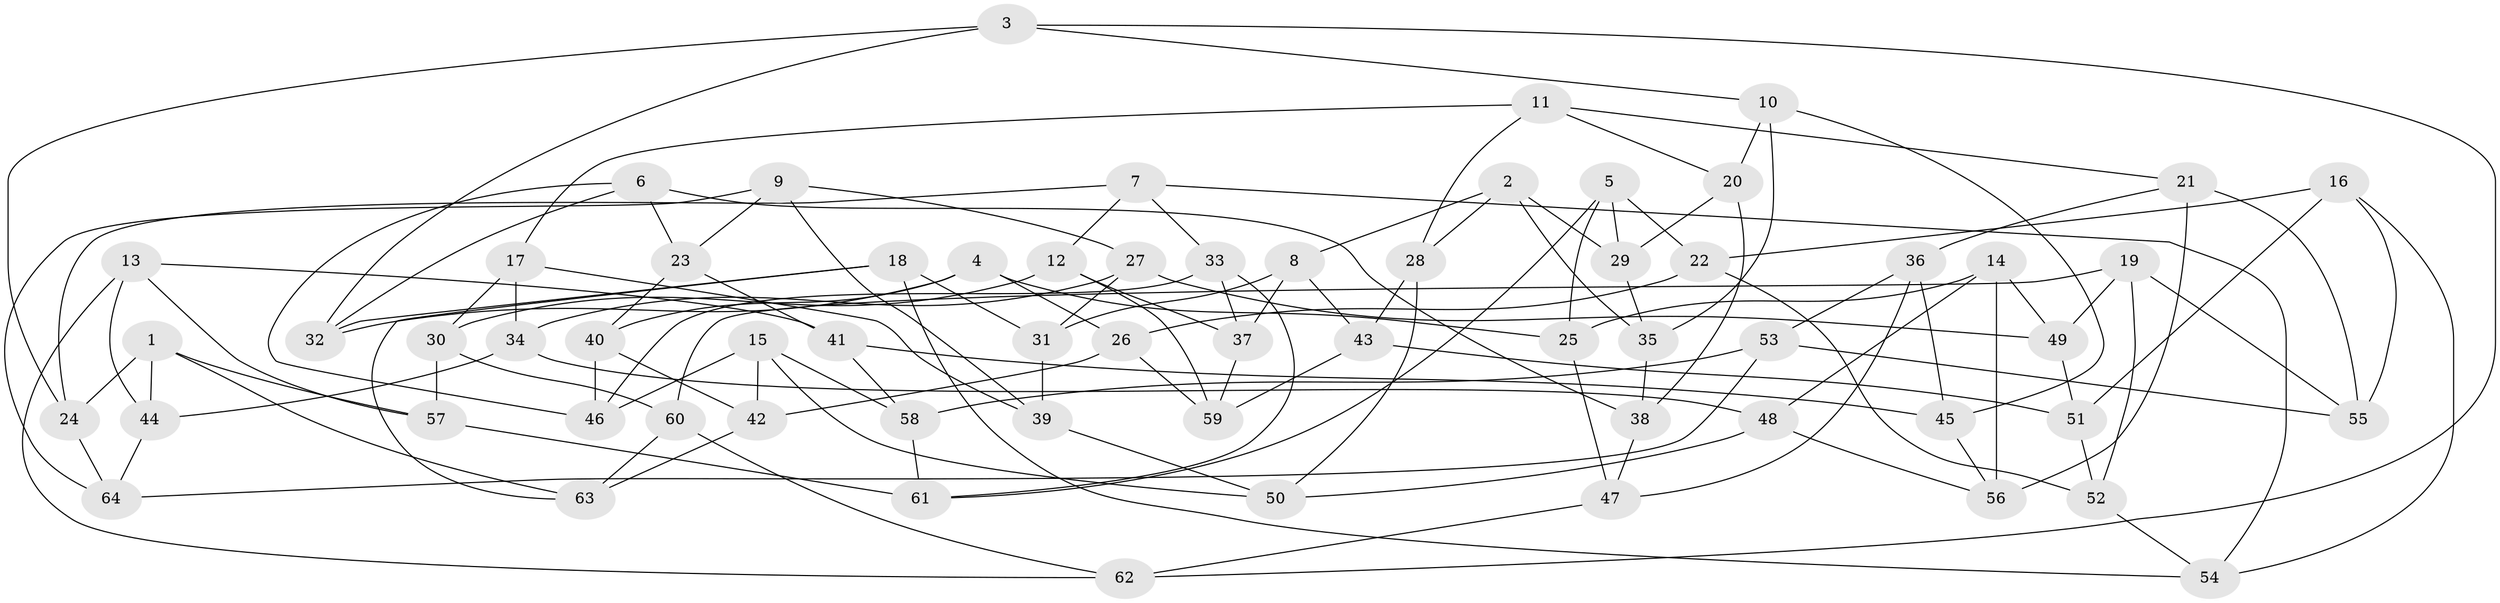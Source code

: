 // Generated by graph-tools (version 1.1) at 2025/38/03/09/25 02:38:00]
// undirected, 64 vertices, 128 edges
graph export_dot {
graph [start="1"]
  node [color=gray90,style=filled];
  1;
  2;
  3;
  4;
  5;
  6;
  7;
  8;
  9;
  10;
  11;
  12;
  13;
  14;
  15;
  16;
  17;
  18;
  19;
  20;
  21;
  22;
  23;
  24;
  25;
  26;
  27;
  28;
  29;
  30;
  31;
  32;
  33;
  34;
  35;
  36;
  37;
  38;
  39;
  40;
  41;
  42;
  43;
  44;
  45;
  46;
  47;
  48;
  49;
  50;
  51;
  52;
  53;
  54;
  55;
  56;
  57;
  58;
  59;
  60;
  61;
  62;
  63;
  64;
  1 -- 63;
  1 -- 24;
  1 -- 44;
  1 -- 57;
  2 -- 8;
  2 -- 35;
  2 -- 28;
  2 -- 29;
  3 -- 62;
  3 -- 24;
  3 -- 10;
  3 -- 32;
  4 -- 40;
  4 -- 26;
  4 -- 32;
  4 -- 25;
  5 -- 22;
  5 -- 25;
  5 -- 61;
  5 -- 29;
  6 -- 32;
  6 -- 46;
  6 -- 23;
  6 -- 38;
  7 -- 54;
  7 -- 24;
  7 -- 33;
  7 -- 12;
  8 -- 43;
  8 -- 31;
  8 -- 37;
  9 -- 23;
  9 -- 27;
  9 -- 64;
  9 -- 39;
  10 -- 45;
  10 -- 35;
  10 -- 20;
  11 -- 21;
  11 -- 28;
  11 -- 20;
  11 -- 17;
  12 -- 59;
  12 -- 30;
  12 -- 37;
  13 -- 57;
  13 -- 41;
  13 -- 44;
  13 -- 62;
  14 -- 25;
  14 -- 56;
  14 -- 49;
  14 -- 48;
  15 -- 46;
  15 -- 58;
  15 -- 50;
  15 -- 42;
  16 -- 54;
  16 -- 55;
  16 -- 51;
  16 -- 22;
  17 -- 30;
  17 -- 39;
  17 -- 34;
  18 -- 54;
  18 -- 32;
  18 -- 63;
  18 -- 31;
  19 -- 55;
  19 -- 60;
  19 -- 49;
  19 -- 52;
  20 -- 38;
  20 -- 29;
  21 -- 36;
  21 -- 55;
  21 -- 56;
  22 -- 26;
  22 -- 52;
  23 -- 41;
  23 -- 40;
  24 -- 64;
  25 -- 47;
  26 -- 59;
  26 -- 42;
  27 -- 31;
  27 -- 49;
  27 -- 34;
  28 -- 50;
  28 -- 43;
  29 -- 35;
  30 -- 57;
  30 -- 60;
  31 -- 39;
  33 -- 46;
  33 -- 61;
  33 -- 37;
  34 -- 44;
  34 -- 48;
  35 -- 38;
  36 -- 53;
  36 -- 45;
  36 -- 47;
  37 -- 59;
  38 -- 47;
  39 -- 50;
  40 -- 46;
  40 -- 42;
  41 -- 45;
  41 -- 58;
  42 -- 63;
  43 -- 59;
  43 -- 51;
  44 -- 64;
  45 -- 56;
  47 -- 62;
  48 -- 50;
  48 -- 56;
  49 -- 51;
  51 -- 52;
  52 -- 54;
  53 -- 55;
  53 -- 58;
  53 -- 64;
  57 -- 61;
  58 -- 61;
  60 -- 62;
  60 -- 63;
}

